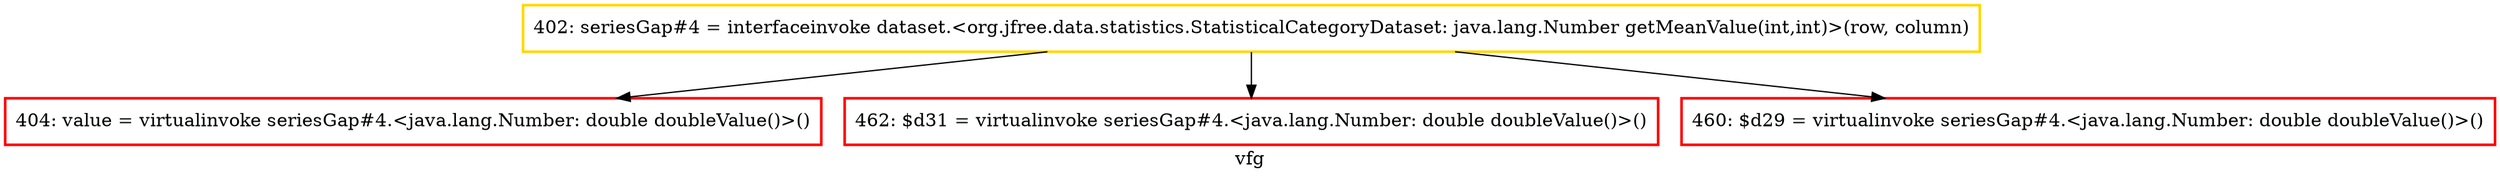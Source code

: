 digraph "vfg" {
    label="vfg";
node [shape=box];
"402: seriesGap#4 = interfaceinvoke dataset.<org.jfree.data.statistics.StatisticalCategoryDataset: java.lang.Number getMeanValue(int,int)>(row, column)" [style=bold] [color=gold]
"404: value = virtualinvoke seriesGap#4.<java.lang.Number: double doubleValue()>()" [style=bold] [color=red]
"462: $d31 = virtualinvoke seriesGap#4.<java.lang.Number: double doubleValue()>()" [style=bold] [color=red]
"460: $d29 = virtualinvoke seriesGap#4.<java.lang.Number: double doubleValue()>()" [style=bold] [color=red]
"402: seriesGap#4 = interfaceinvoke dataset.<org.jfree.data.statistics.StatisticalCategoryDataset: java.lang.Number getMeanValue(int,int)>(row, column)"->"404: value = virtualinvoke seriesGap#4.<java.lang.Number: double doubleValue()>()";

"402: seriesGap#4 = interfaceinvoke dataset.<org.jfree.data.statistics.StatisticalCategoryDataset: java.lang.Number getMeanValue(int,int)>(row, column)"->"460: $d29 = virtualinvoke seriesGap#4.<java.lang.Number: double doubleValue()>()";

"402: seriesGap#4 = interfaceinvoke dataset.<org.jfree.data.statistics.StatisticalCategoryDataset: java.lang.Number getMeanValue(int,int)>(row, column)"->"462: $d31 = virtualinvoke seriesGap#4.<java.lang.Number: double doubleValue()>()";

}